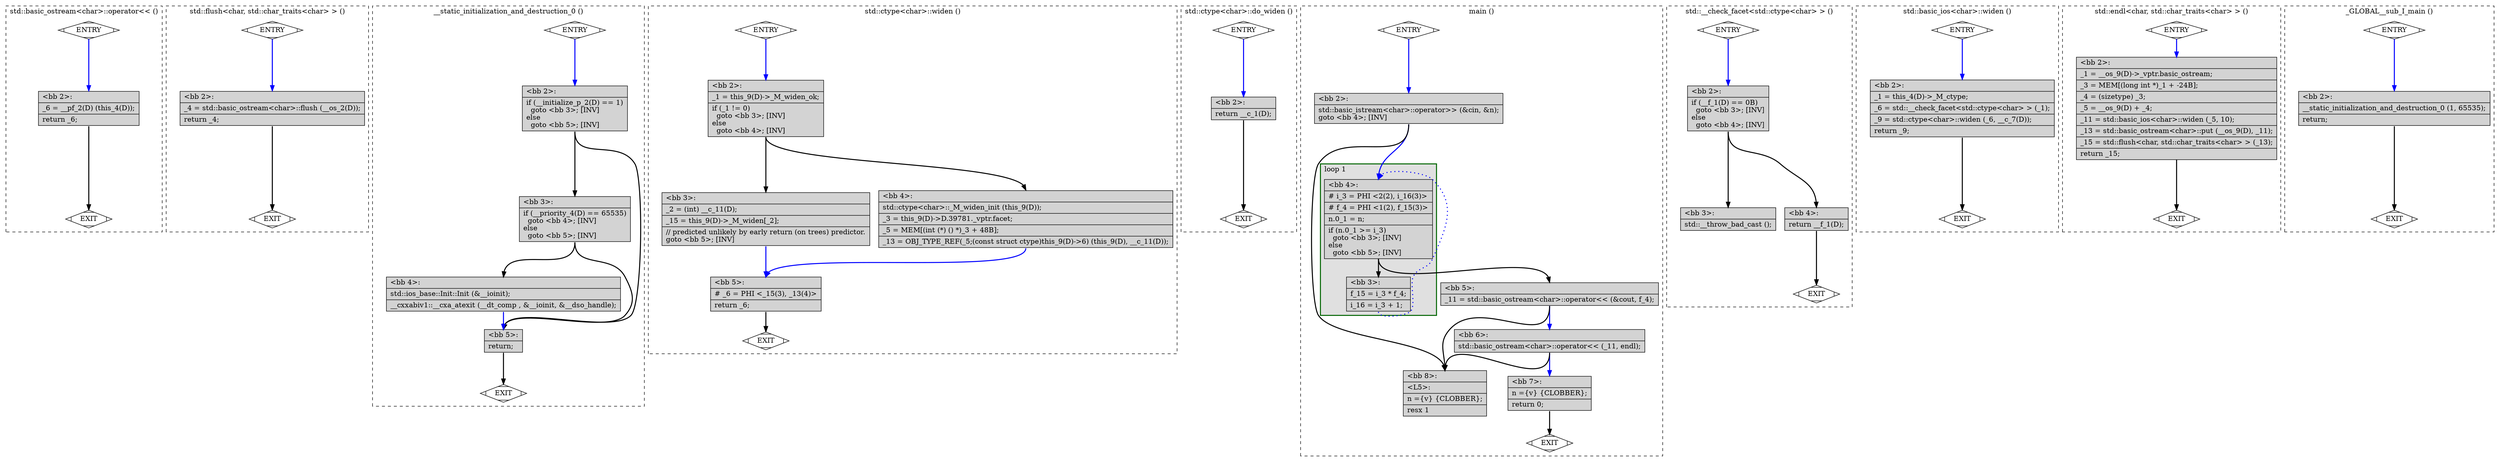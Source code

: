 digraph "a-mul.cpp.034t.ethread" {
overlap=false;
subgraph "cluster_std::basic_ostream<char>::operator<<" {
	style="dashed";
	color="black";
	label="std::basic_ostream<char>::operator<< ()";
	fn_2038_basic_block_0 [shape=Mdiamond,style=filled,fillcolor=white,label="ENTRY"];

	fn_2038_basic_block_1 [shape=Mdiamond,style=filled,fillcolor=white,label="EXIT"];

	fn_2038_basic_block_2 [shape=record,style=filled,fillcolor=lightgrey,label="{\<bb\ 2\>:\l\
|_6\ =\ __pf_2(D)\ (this_4(D));\l\
|return\ _6;\l\
}"];

	fn_2038_basic_block_0:s -> fn_2038_basic_block_2:n [style="solid,bold",color=blue,weight=100,constraint=true];
	fn_2038_basic_block_2:s -> fn_2038_basic_block_1:n [style="solid,bold",color=black,weight=10,constraint=true];
	fn_2038_basic_block_0:s -> fn_2038_basic_block_1:n [style="invis",constraint=true];
}
subgraph "cluster_std::flush<char, std::char_traits<char> >" {
	style="dashed";
	color="black";
	label="std::flush<char, std::char_traits<char> > ()";
	fn_2117_basic_block_0 [shape=Mdiamond,style=filled,fillcolor=white,label="ENTRY"];

	fn_2117_basic_block_1 [shape=Mdiamond,style=filled,fillcolor=white,label="EXIT"];

	fn_2117_basic_block_2 [shape=record,style=filled,fillcolor=lightgrey,label="{\<bb\ 2\>:\l\
|_4\ =\ std::basic_ostream\<char\>::flush\ (__os_2(D));\l\
|return\ _4;\l\
}"];

	fn_2117_basic_block_0:s -> fn_2117_basic_block_2:n [style="solid,bold",color=blue,weight=100,constraint=true];
	fn_2117_basic_block_2:s -> fn_2117_basic_block_1:n [style="solid,bold",color=black,weight=10,constraint=true];
	fn_2117_basic_block_0:s -> fn_2117_basic_block_1:n [style="invis",constraint=true];
}
subgraph "cluster___static_initialization_and_destruction_0" {
	style="dashed";
	color="black";
	label="__static_initialization_and_destruction_0 ()";
	fn_2276_basic_block_0 [shape=Mdiamond,style=filled,fillcolor=white,label="ENTRY"];

	fn_2276_basic_block_1 [shape=Mdiamond,style=filled,fillcolor=white,label="EXIT"];

	fn_2276_basic_block_2 [shape=record,style=filled,fillcolor=lightgrey,label="{\<bb\ 2\>:\l\
|if\ (__initialize_p_2(D)\ ==\ 1)\l\
\ \ goto\ \<bb\ 3\>;\ [INV]\l\
else\l\
\ \ goto\ \<bb\ 5\>;\ [INV]\l\
}"];

	fn_2276_basic_block_3 [shape=record,style=filled,fillcolor=lightgrey,label="{\<bb\ 3\>:\l\
|if\ (__priority_4(D)\ ==\ 65535)\l\
\ \ goto\ \<bb\ 4\>;\ [INV]\l\
else\l\
\ \ goto\ \<bb\ 5\>;\ [INV]\l\
}"];

	fn_2276_basic_block_4 [shape=record,style=filled,fillcolor=lightgrey,label="{\<bb\ 4\>:\l\
|std::ios_base::Init::Init\ (&__ioinit);\l\
|__cxxabiv1::__cxa_atexit\ (__dt_comp\ ,\ &__ioinit,\ &__dso_handle);\l\
}"];

	fn_2276_basic_block_5 [shape=record,style=filled,fillcolor=lightgrey,label="{\<bb\ 5\>:\l\
|return;\l\
}"];

	fn_2276_basic_block_0:s -> fn_2276_basic_block_2:n [style="solid,bold",color=blue,weight=100,constraint=true];
	fn_2276_basic_block_2:s -> fn_2276_basic_block_3:n [style="solid,bold",color=black,weight=10,constraint=true];
	fn_2276_basic_block_2:s -> fn_2276_basic_block_5:n [style="solid,bold",color=black,weight=10,constraint=true];
	fn_2276_basic_block_3:s -> fn_2276_basic_block_4:n [style="solid,bold",color=black,weight=10,constraint=true];
	fn_2276_basic_block_3:s -> fn_2276_basic_block_5:n [style="solid,bold",color=black,weight=10,constraint=true];
	fn_2276_basic_block_4:s -> fn_2276_basic_block_5:n [style="solid,bold",color=blue,weight=100,constraint=true];
	fn_2276_basic_block_5:s -> fn_2276_basic_block_1:n [style="solid,bold",color=black,weight=10,constraint=true];
	fn_2276_basic_block_0:s -> fn_2276_basic_block_1:n [style="invis",constraint=true];
}
subgraph "cluster_std::ctype<char>::widen" {
	style="dashed";
	color="black";
	label="std::ctype<char>::widen ()";
	fn_1524_basic_block_0 [shape=Mdiamond,style=filled,fillcolor=white,label="ENTRY"];

	fn_1524_basic_block_1 [shape=Mdiamond,style=filled,fillcolor=white,label="EXIT"];

	fn_1524_basic_block_2 [shape=record,style=filled,fillcolor=lightgrey,label="{\<bb\ 2\>:\l\
|_1\ =\ this_9(D)-\>_M_widen_ok;\l\
|if\ (_1\ !=\ 0)\l\
\ \ goto\ \<bb\ 3\>;\ [INV]\l\
else\l\
\ \ goto\ \<bb\ 4\>;\ [INV]\l\
}"];

	fn_1524_basic_block_3 [shape=record,style=filled,fillcolor=lightgrey,label="{\<bb\ 3\>:\l\
|_2\ =\ (int)\ __c_11(D);\l\
|_15\ =\ this_9(D)-\>_M_widen[_2];\l\
|//\ predicted\ unlikely\ by\ early\ return\ (on\ trees)\ predictor.\l\
goto\ \<bb\ 5\>;\ [INV]\l\
}"];

	fn_1524_basic_block_4 [shape=record,style=filled,fillcolor=lightgrey,label="{\<bb\ 4\>:\l\
|std::ctype\<char\>::_M_widen_init\ (this_9(D));\l\
|_3\ =\ this_9(D)-\>D.39781._vptr.facet;\l\
|_5\ =\ MEM[(int\ (*)\ ()\ *)_3\ +\ 48B];\l\
|_13\ =\ OBJ_TYPE_REF(_5;(const\ struct\ ctype)this_9(D)-\>6)\ (this_9(D),\ __c_11(D));\l\
}"];

	fn_1524_basic_block_5 [shape=record,style=filled,fillcolor=lightgrey,label="{\<bb\ 5\>:\l\
|#\ _6\ =\ PHI\ \<_15(3),\ _13(4)\>\l\
|return\ _6;\l\
}"];

	fn_1524_basic_block_0:s -> fn_1524_basic_block_2:n [style="solid,bold",color=blue,weight=100,constraint=true];
	fn_1524_basic_block_2:s -> fn_1524_basic_block_3:n [style="solid,bold",color=black,weight=10,constraint=true];
	fn_1524_basic_block_2:s -> fn_1524_basic_block_4:n [style="solid,bold",color=black,weight=10,constraint=true];
	fn_1524_basic_block_3:s -> fn_1524_basic_block_5:n [style="solid,bold",color=blue,weight=100,constraint=true];
	fn_1524_basic_block_4:s -> fn_1524_basic_block_5:n [style="solid,bold",color=blue,weight=100,constraint=true];
	fn_1524_basic_block_5:s -> fn_1524_basic_block_1:n [style="solid,bold",color=black,weight=10,constraint=true];
	fn_1524_basic_block_0:s -> fn_1524_basic_block_1:n [style="invis",constraint=true];
}
subgraph "cluster_std::ctype<char>::do_widen" {
	style="dashed";
	color="black";
	label="std::ctype<char>::do_widen ()";
	fn_1529_basic_block_0 [shape=Mdiamond,style=filled,fillcolor=white,label="ENTRY"];

	fn_1529_basic_block_1 [shape=Mdiamond,style=filled,fillcolor=white,label="EXIT"];

	fn_1529_basic_block_2 [shape=record,style=filled,fillcolor=lightgrey,label="{\<bb\ 2\>:\l\
|return\ __c_1(D);\l\
}"];

	fn_1529_basic_block_0:s -> fn_1529_basic_block_2:n [style="solid,bold",color=blue,weight=100,constraint=true];
	fn_1529_basic_block_2:s -> fn_1529_basic_block_1:n [style="solid,bold",color=black,weight=10,constraint=true];
	fn_1529_basic_block_0:s -> fn_1529_basic_block_1:n [style="invis",constraint=true];
}
subgraph "cluster_main" {
	style="dashed";
	color="black";
	label="main ()";
	subgraph cluster_1776_1 {
	style="filled";
	color="darkgreen";
	fillcolor="grey88";
	label="loop 1";
	labeljust=l;
	penwidth=2;
	fn_1776_basic_block_4 [shape=record,style=filled,fillcolor=lightgrey,label="{\<bb\ 4\>:\l\
|#\ i_3\ =\ PHI\ \<2(2),\ i_16(3)\>\l\
|#\ f_4\ =\ PHI\ \<1(2),\ f_15(3)\>\l\
|n.0_1\ =\ n;\l\
|if\ (n.0_1\ \>=\ i_3)\l\
\ \ goto\ \<bb\ 3\>;\ [INV]\l\
else\l\
\ \ goto\ \<bb\ 5\>;\ [INV]\l\
}"];

	fn_1776_basic_block_3 [shape=record,style=filled,fillcolor=lightgrey,label="{\<bb\ 3\>:\l\
|f_15\ =\ i_3\ *\ f_4;\l\
|i_16\ =\ i_3\ +\ 1;\l\
}"];

	}
	fn_1776_basic_block_0 [shape=Mdiamond,style=filled,fillcolor=white,label="ENTRY"];

	fn_1776_basic_block_1 [shape=Mdiamond,style=filled,fillcolor=white,label="EXIT"];

	fn_1776_basic_block_2 [shape=record,style=filled,fillcolor=lightgrey,label="{\<bb\ 2\>:\l\
|std::basic_istream\<char\>::operator\>\>\ (&cin,\ &n);\l\
goto\ \<bb\ 4\>;\ [INV]\l\
}"];

	fn_1776_basic_block_5 [shape=record,style=filled,fillcolor=lightgrey,label="{\<bb\ 5\>:\l\
|_11\ =\ std::basic_ostream\<char\>::operator\<\<\ (&cout,\ f_4);\l\
}"];

	fn_1776_basic_block_6 [shape=record,style=filled,fillcolor=lightgrey,label="{\<bb\ 6\>:\l\
|std::basic_ostream\<char\>::operator\<\<\ (_11,\ endl);\l\
}"];

	fn_1776_basic_block_7 [shape=record,style=filled,fillcolor=lightgrey,label="{\<bb\ 7\>:\l\
|n\ =\{v\}\ \{CLOBBER\};\l\
|return\ 0;\l\
}"];

	fn_1776_basic_block_8 [shape=record,style=filled,fillcolor=lightgrey,label="{\<bb\ 8\>:\l\
|\<L5\>:\l\
|n\ =\{v\}\ \{CLOBBER\};\l\
|resx\ 1\l\
}"];

	fn_1776_basic_block_0:s -> fn_1776_basic_block_2:n [style="solid,bold",color=blue,weight=100,constraint=true];
	fn_1776_basic_block_2:s -> fn_1776_basic_block_8:n [style="solid,bold",color=black,weight=10,constraint=true];
	fn_1776_basic_block_2:s -> fn_1776_basic_block_4:n [style="solid,bold",color=blue,weight=100,constraint=true];
	fn_1776_basic_block_3:s -> fn_1776_basic_block_4:n [style="dotted,bold",color=blue,weight=10,constraint=false];
	fn_1776_basic_block_4:s -> fn_1776_basic_block_3:n [style="solid,bold",color=black,weight=10,constraint=true];
	fn_1776_basic_block_4:s -> fn_1776_basic_block_5:n [style="solid,bold",color=black,weight=10,constraint=true];
	fn_1776_basic_block_5:s -> fn_1776_basic_block_8:n [style="solid,bold",color=black,weight=10,constraint=true];
	fn_1776_basic_block_5:s -> fn_1776_basic_block_6:n [style="solid,bold",color=blue,weight=100,constraint=true];
	fn_1776_basic_block_6:s -> fn_1776_basic_block_8:n [style="solid,bold",color=black,weight=10,constraint=true];
	fn_1776_basic_block_6:s -> fn_1776_basic_block_7:n [style="solid,bold",color=blue,weight=100,constraint=true];
	fn_1776_basic_block_7:s -> fn_1776_basic_block_1:n [style="solid,bold",color=black,weight=10,constraint=true];
	fn_1776_basic_block_0:s -> fn_1776_basic_block_1:n [style="invis",constraint=true];
}
subgraph "cluster_std::__check_facet<std::ctype<char> >" {
	style="dashed";
	color="black";
	label="std::__check_facet<std::ctype<char> > ()";
	fn_2152_basic_block_0 [shape=Mdiamond,style=filled,fillcolor=white,label="ENTRY"];

	fn_2152_basic_block_1 [shape=Mdiamond,style=filled,fillcolor=white,label="EXIT"];

	fn_2152_basic_block_2 [shape=record,style=filled,fillcolor=lightgrey,label="{\<bb\ 2\>:\l\
|if\ (__f_1(D)\ ==\ 0B)\l\
\ \ goto\ \<bb\ 3\>;\ [INV]\l\
else\l\
\ \ goto\ \<bb\ 4\>;\ [INV]\l\
}"];

	fn_2152_basic_block_3 [shape=record,style=filled,fillcolor=lightgrey,label="{\<bb\ 3\>:\l\
|std::__throw_bad_cast\ ();\l\
}"];

	fn_2152_basic_block_4 [shape=record,style=filled,fillcolor=lightgrey,label="{\<bb\ 4\>:\l\
|return\ __f_1(D);\l\
}"];

	fn_2152_basic_block_0:s -> fn_2152_basic_block_2:n [style="solid,bold",color=blue,weight=100,constraint=true];
	fn_2152_basic_block_2:s -> fn_2152_basic_block_3:n [style="solid,bold",color=black,weight=10,constraint=true];
	fn_2152_basic_block_2:s -> fn_2152_basic_block_4:n [style="solid,bold",color=black,weight=10,constraint=true];
	fn_2152_basic_block_4:s -> fn_2152_basic_block_1:n [style="solid,bold",color=black,weight=10,constraint=true];
	fn_2152_basic_block_0:s -> fn_2152_basic_block_1:n [style="invis",constraint=true];
}
subgraph "cluster_std::basic_ios<char>::widen" {
	style="dashed";
	color="black";
	label="std::basic_ios<char>::widen ()";
	fn_2116_basic_block_0 [shape=Mdiamond,style=filled,fillcolor=white,label="ENTRY"];

	fn_2116_basic_block_1 [shape=Mdiamond,style=filled,fillcolor=white,label="EXIT"];

	fn_2116_basic_block_2 [shape=record,style=filled,fillcolor=lightgrey,label="{\<bb\ 2\>:\l\
|_1\ =\ this_4(D)-\>_M_ctype;\l\
|_6\ =\ std::__check_facet\<std::ctype\<char\>\ \>\ (_1);\l\
|_9\ =\ std::ctype\<char\>::widen\ (_6,\ __c_7(D));\l\
|return\ _9;\l\
}"];

	fn_2116_basic_block_0:s -> fn_2116_basic_block_2:n [style="solid,bold",color=blue,weight=100,constraint=true];
	fn_2116_basic_block_2:s -> fn_2116_basic_block_1:n [style="solid,bold",color=black,weight=10,constraint=true];
	fn_2116_basic_block_0:s -> fn_2116_basic_block_1:n [style="invis",constraint=true];
}
subgraph "cluster_std::endl<char, std::char_traits<char> >" {
	style="dashed";
	color="black";
	label="std::endl<char, std::char_traits<char> > ()";
	fn_2037_basic_block_0 [shape=Mdiamond,style=filled,fillcolor=white,label="ENTRY"];

	fn_2037_basic_block_1 [shape=Mdiamond,style=filled,fillcolor=white,label="EXIT"];

	fn_2037_basic_block_2 [shape=record,style=filled,fillcolor=lightgrey,label="{\<bb\ 2\>:\l\
|_1\ =\ __os_9(D)-\>_vptr.basic_ostream;\l\
|_3\ =\ MEM[(long\ int\ *)_1\ +\ -24B];\l\
|_4\ =\ (sizetype)\ _3;\l\
|_5\ =\ __os_9(D)\ +\ _4;\l\
|_11\ =\ std::basic_ios\<char\>::widen\ (_5,\ 10);\l\
|_13\ =\ std::basic_ostream\<char\>::put\ (__os_9(D),\ _11);\l\
|_15\ =\ std::flush\<char,\ std::char_traits\<char\>\ \>\ (_13);\l\
|return\ _15;\l\
}"];

	fn_2037_basic_block_0:s -> fn_2037_basic_block_2:n [style="solid,bold",color=blue,weight=100,constraint=true];
	fn_2037_basic_block_2:s -> fn_2037_basic_block_1:n [style="solid,bold",color=black,weight=10,constraint=true];
	fn_2037_basic_block_0:s -> fn_2037_basic_block_1:n [style="invis",constraint=true];
}
subgraph "cluster__GLOBAL__sub_I_main" {
	style="dashed";
	color="black";
	label="_GLOBAL__sub_I_main ()";
	fn_2277_basic_block_0 [shape=Mdiamond,style=filled,fillcolor=white,label="ENTRY"];

	fn_2277_basic_block_1 [shape=Mdiamond,style=filled,fillcolor=white,label="EXIT"];

	fn_2277_basic_block_2 [shape=record,style=filled,fillcolor=lightgrey,label="{\<bb\ 2\>:\l\
|__static_initialization_and_destruction_0\ (1,\ 65535);\l\
|return;\l\
}"];

	fn_2277_basic_block_0:s -> fn_2277_basic_block_2:n [style="solid,bold",color=blue,weight=100,constraint=true];
	fn_2277_basic_block_2:s -> fn_2277_basic_block_1:n [style="solid,bold",color=black,weight=10,constraint=true];
	fn_2277_basic_block_0:s -> fn_2277_basic_block_1:n [style="invis",constraint=true];
}
}
